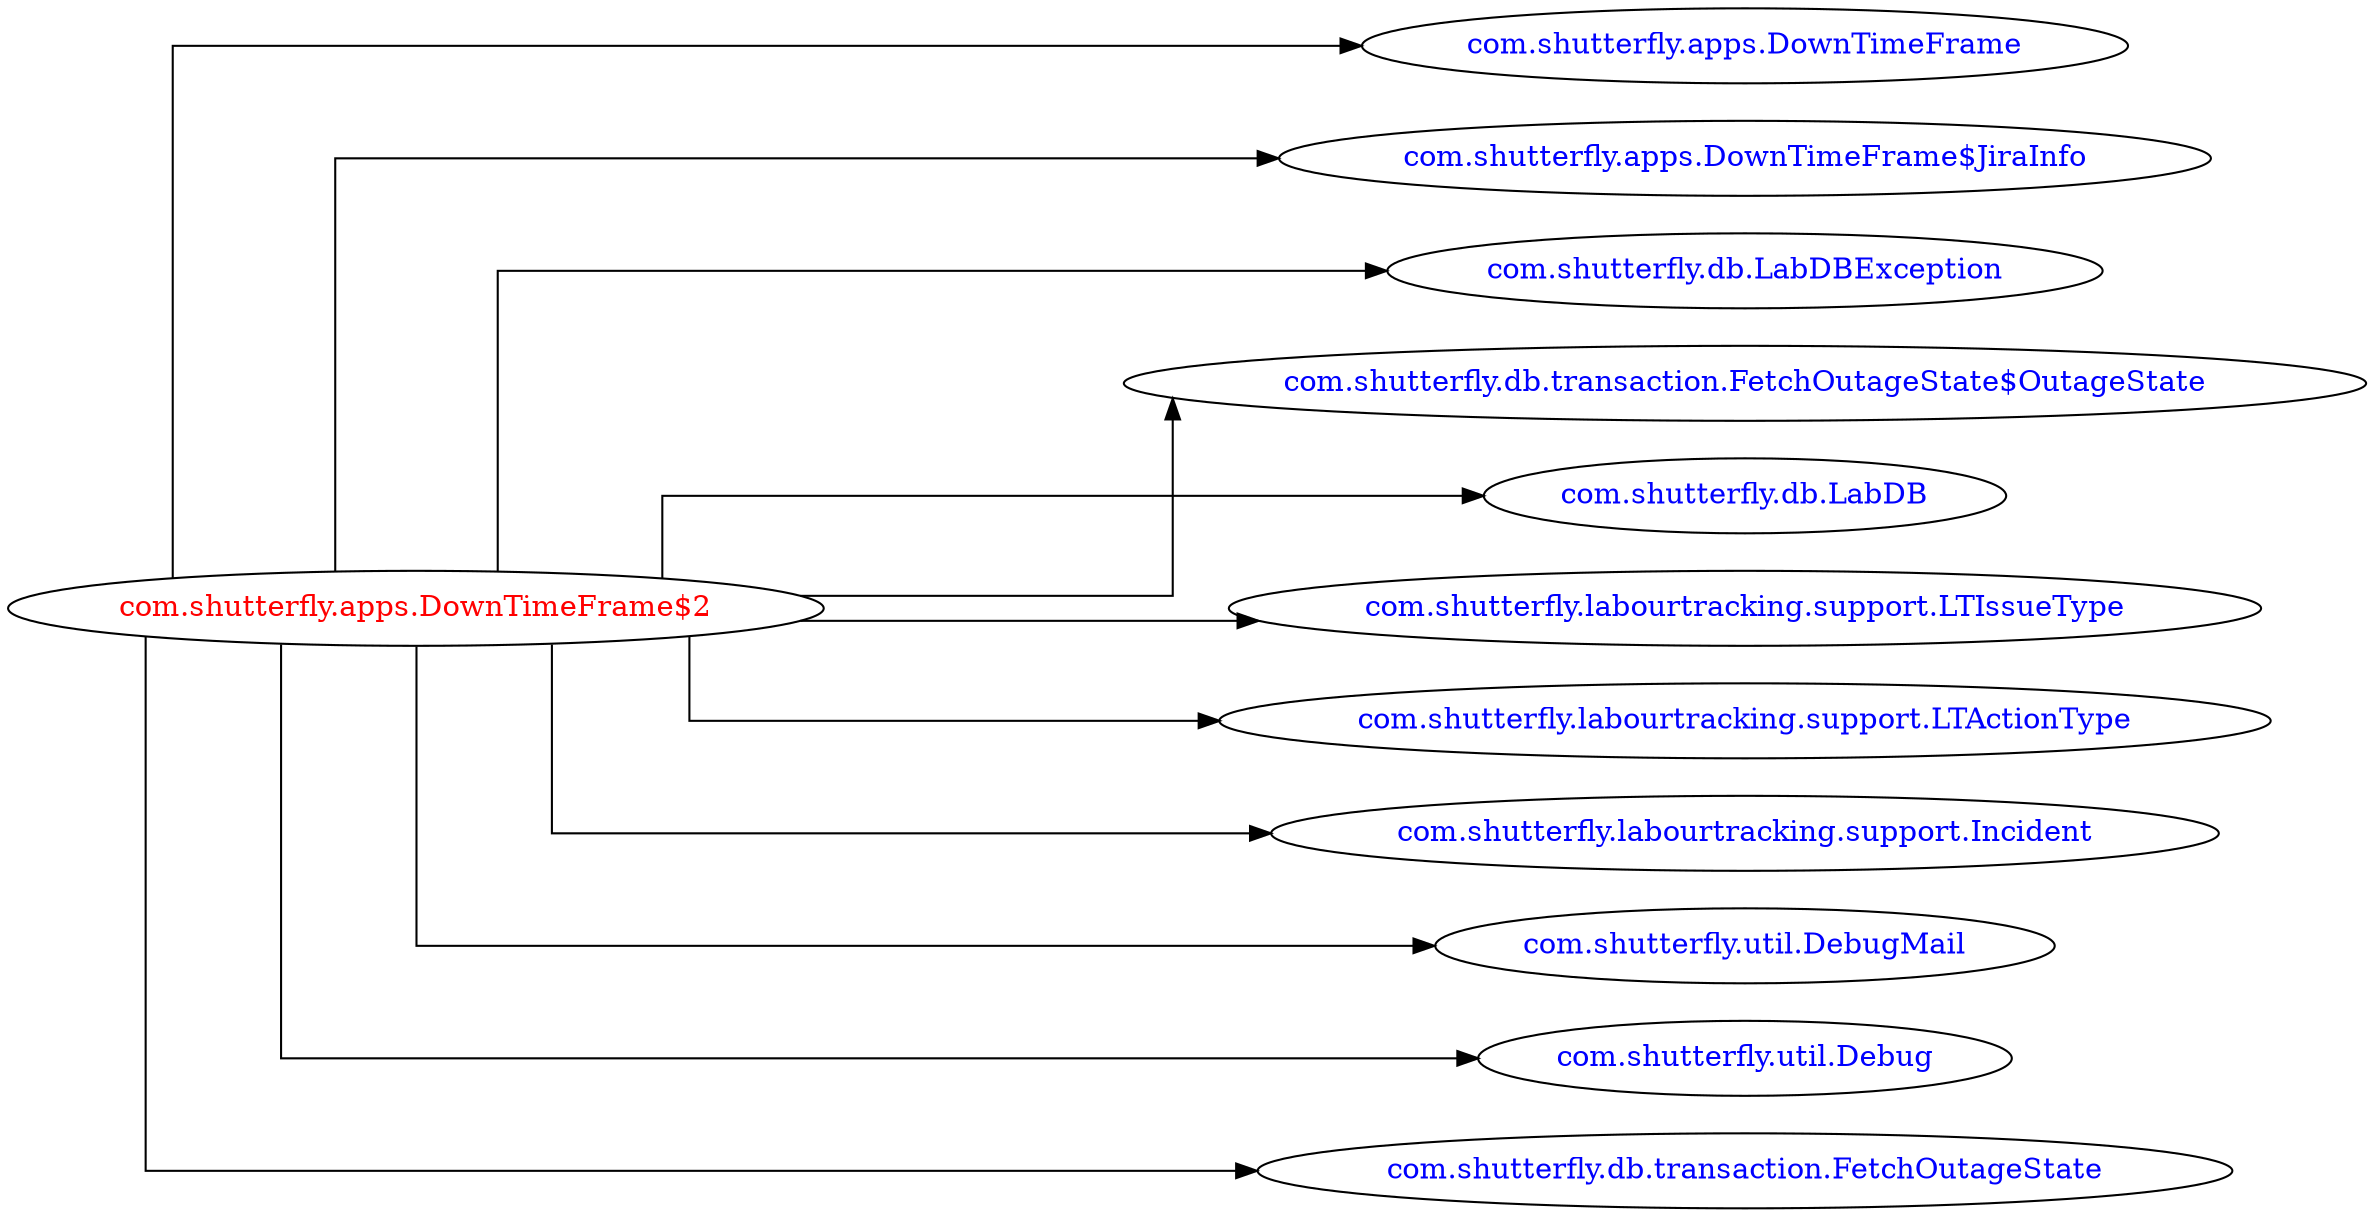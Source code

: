 digraph dependencyGraph {
 concentrate=true;
 ranksep="2.0";
 rankdir="LR"; 
 splines="ortho";
"com.shutterfly.apps.DownTimeFrame$2" [fontcolor="red"];
"com.shutterfly.apps.DownTimeFrame" [ fontcolor="blue" ];
"com.shutterfly.apps.DownTimeFrame$2"->"com.shutterfly.apps.DownTimeFrame";
"com.shutterfly.apps.DownTimeFrame$JiraInfo" [ fontcolor="blue" ];
"com.shutterfly.apps.DownTimeFrame$2"->"com.shutterfly.apps.DownTimeFrame$JiraInfo";
"com.shutterfly.db.LabDBException" [ fontcolor="blue" ];
"com.shutterfly.apps.DownTimeFrame$2"->"com.shutterfly.db.LabDBException";
"com.shutterfly.db.transaction.FetchOutageState$OutageState" [ fontcolor="blue" ];
"com.shutterfly.apps.DownTimeFrame$2"->"com.shutterfly.db.transaction.FetchOutageState$OutageState";
"com.shutterfly.db.LabDB" [ fontcolor="blue" ];
"com.shutterfly.apps.DownTimeFrame$2"->"com.shutterfly.db.LabDB";
"com.shutterfly.labourtracking.support.LTIssueType" [ fontcolor="blue" ];
"com.shutterfly.apps.DownTimeFrame$2"->"com.shutterfly.labourtracking.support.LTIssueType";
"com.shutterfly.labourtracking.support.LTActionType" [ fontcolor="blue" ];
"com.shutterfly.apps.DownTimeFrame$2"->"com.shutterfly.labourtracking.support.LTActionType";
"com.shutterfly.labourtracking.support.Incident" [ fontcolor="blue" ];
"com.shutterfly.apps.DownTimeFrame$2"->"com.shutterfly.labourtracking.support.Incident";
"com.shutterfly.util.DebugMail" [ fontcolor="blue" ];
"com.shutterfly.apps.DownTimeFrame$2"->"com.shutterfly.util.DebugMail";
"com.shutterfly.util.Debug" [ fontcolor="blue" ];
"com.shutterfly.apps.DownTimeFrame$2"->"com.shutterfly.util.Debug";
"com.shutterfly.db.transaction.FetchOutageState" [ fontcolor="blue" ];
"com.shutterfly.apps.DownTimeFrame$2"->"com.shutterfly.db.transaction.FetchOutageState";
}